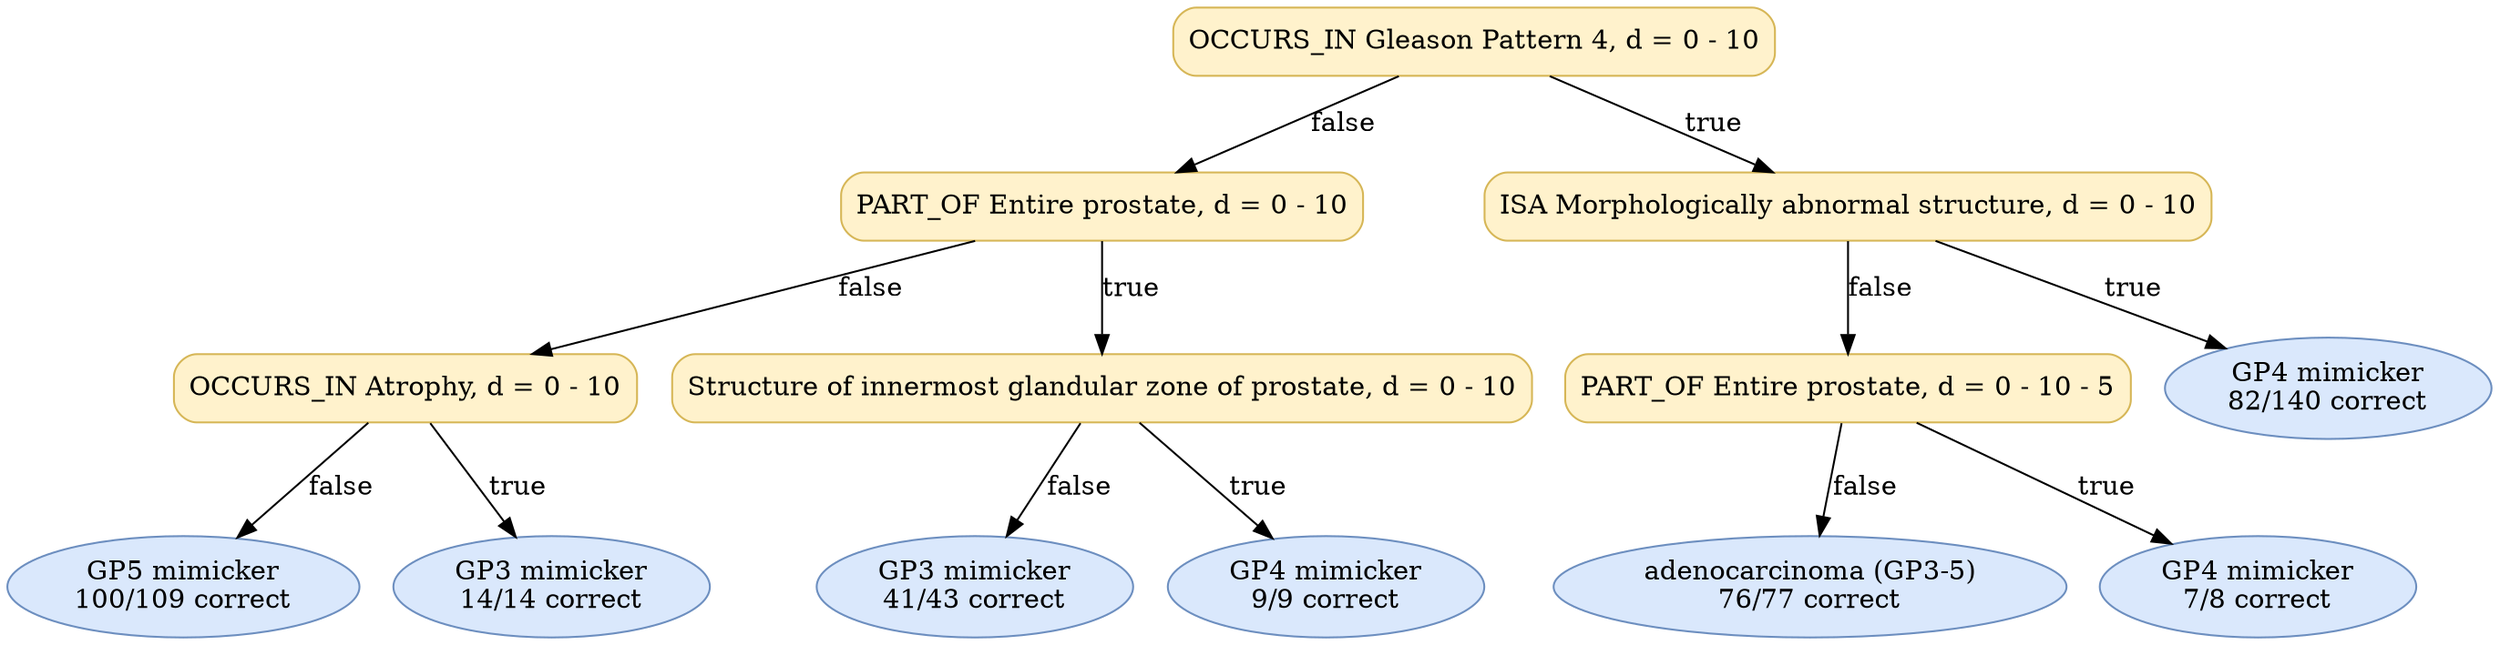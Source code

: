 digraph "DT" {
fontname="Times-Roman";
label="";
node [fontname="Times-Roman"];
Node1 [color="#D6B656", fillcolor="#FFF2CC", label="OCCURS_IN Gleason Pattern 4, d = 0 - 10", shape="box", style="rounded,filled"];
Node2 [color="#D6B656", fillcolor="#FFF2CC", label="PART_OF Entire prostate, d = 0 - 10", shape="box", style="rounded,filled"];
Node3 [color="#D6B656", fillcolor="#FFF2CC", label="OCCURS_IN Atrophy, d = 0 - 10", shape="box", style="rounded,filled"];
Node4 [color="#6C8EBF", fillcolor="#DAE8FC", label=<GP5 mimicker<br/>100/109 correct>, shape="ellipse", style="rounded,filled"];
Node5 [color="#6C8EBF", fillcolor="#DAE8FC", label=<GP3 mimicker<br/>14/14 correct>, shape="ellipse", style="rounded,filled"];
Node6 [color="#D6B656", fillcolor="#FFF2CC", label="Structure of innermost glandular zone of prostate, d = 0 - 10", shape="box", style="rounded,filled"];
Node7 [color="#6C8EBF", fillcolor="#DAE8FC", label=<GP3 mimicker<br/>41/43 correct>, shape="ellipse", style="rounded,filled"];
Node8 [color="#6C8EBF", fillcolor="#DAE8FC", label=<GP4 mimicker<br/>9/9 correct>, shape="ellipse", style="rounded,filled"];
Node9 [color="#D6B656", fillcolor="#FFF2CC", label="ISA Morphologically abnormal structure, d = 0 - 10", shape="box", style="rounded,filled"];
Node10 [color="#D6B656", fillcolor="#FFF2CC", label="PART_OF Entire prostate, d = 0 - 10 - 5", shape="box", style="rounded,filled"];
Node11 [color="#6C8EBF", fillcolor="#DAE8FC", label=<adenocarcinoma (GP3-5)<br/>76/77 correct>, shape="ellipse", style="rounded,filled"];
Node12 [color="#6C8EBF", fillcolor="#DAE8FC", label=<GP4 mimicker<br/>7/8 correct>, shape="ellipse", style="rounded,filled"];
Node13 [color="#6C8EBF", fillcolor="#DAE8FC", label=<GP4 mimicker<br/>82/140 correct>, shape="ellipse", style="rounded,filled"];
Node1 -> Node2  [key=0, label="false"];
Node1 -> Node9  [key=0, label="true"];
Node2 -> Node3  [key=0, label="false"];
Node2 -> Node6  [key=0, label="true"];
Node3 -> Node4  [key=0, label="false"];
Node3 -> Node5  [key=0, label="true"];
Node6 -> Node7  [key=0, label="false"];
Node6 -> Node8  [key=0, label="true"];
Node9 -> Node10  [key=0, label="false"];
Node9 -> Node13  [key=0, label="true"];
Node10 -> Node11  [key=0, label="false"];
Node10 -> Node12  [key=0, label="true"];
}
